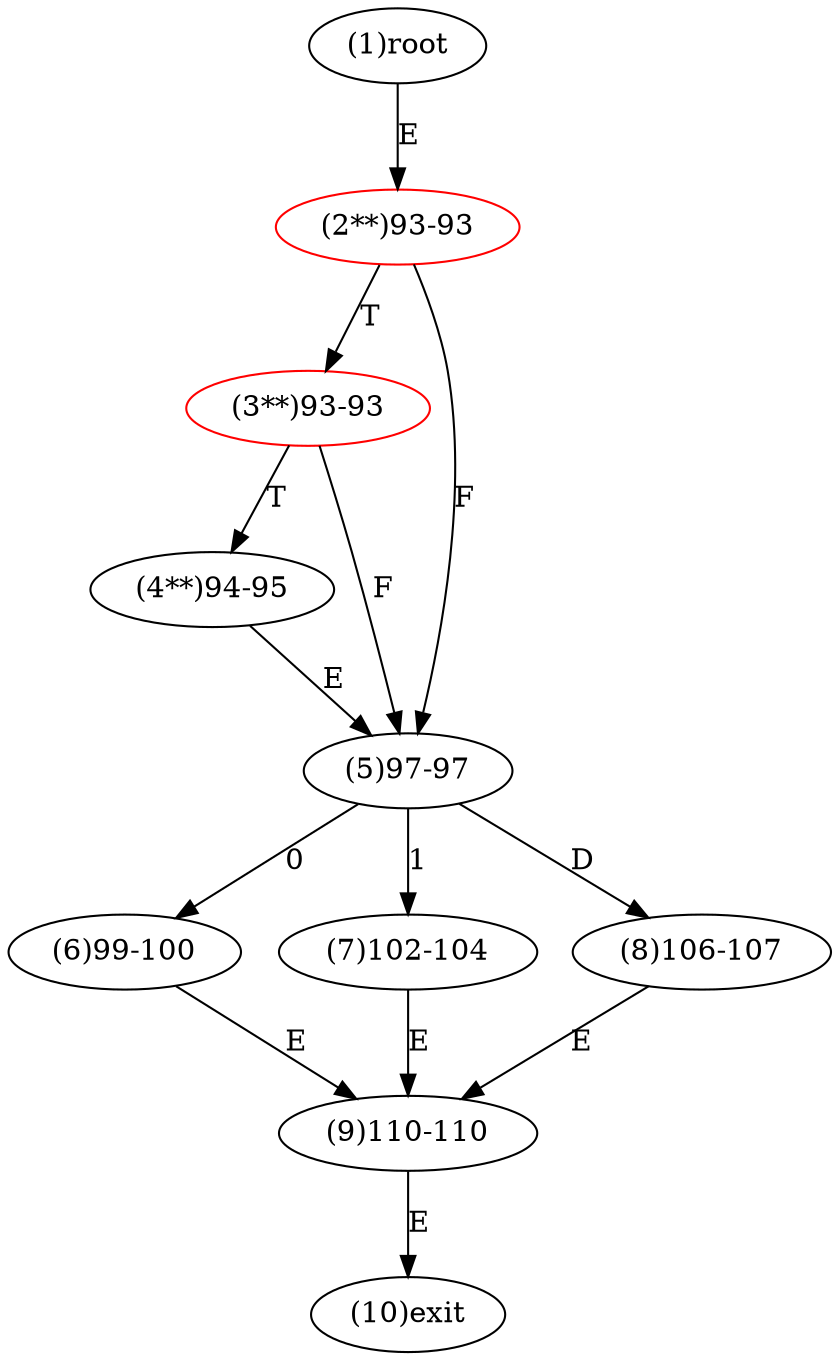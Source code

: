 digraph "" { 
1[ label="(1)root"];
2[ label="(2**)93-93",color=red];
3[ label="(3**)93-93",color=red];
4[ label="(4**)94-95"];
5[ label="(5)97-97"];
6[ label="(6)99-100"];
7[ label="(7)102-104"];
8[ label="(8)106-107"];
9[ label="(9)110-110"];
10[ label="(10)exit"];
1->2[ label="E"];
2->5[ label="F"];
2->3[ label="T"];
3->5[ label="F"];
3->4[ label="T"];
4->5[ label="E"];
5->6[ label="0"];
5->7[ label="1"];
5->8[ label="D"];
6->9[ label="E"];
7->9[ label="E"];
8->9[ label="E"];
9->10[ label="E"];
}